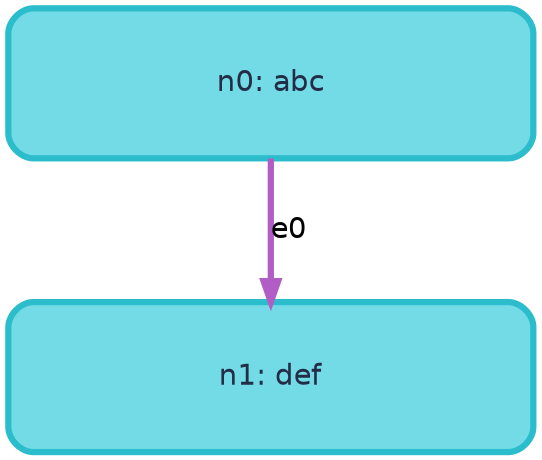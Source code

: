 digraph {

    graph [fontname = "helvetica" rankdir=TB ranksep=0.75 nodesep=0.5];
    node [fontname = "helvetica" style="filled,rounded" shape=box height=1 width=3.5 color="#b25dc6" fillcolor="#f7eff9" penwidth=3];
    edge [fontname = "helvetica" penwidth=3 color="#b25dc6"];

    "n0" [label="n0: abc" fillcolor="#73DBE6" color="#2BBDCB" fontcolor="#242D48"]
    "n1" [label="n1: def" fillcolor="#73DBE6" color="#2BBDCB" fontcolor="#242D48"]

    "n0" -> "n1" [label="e0"];

}